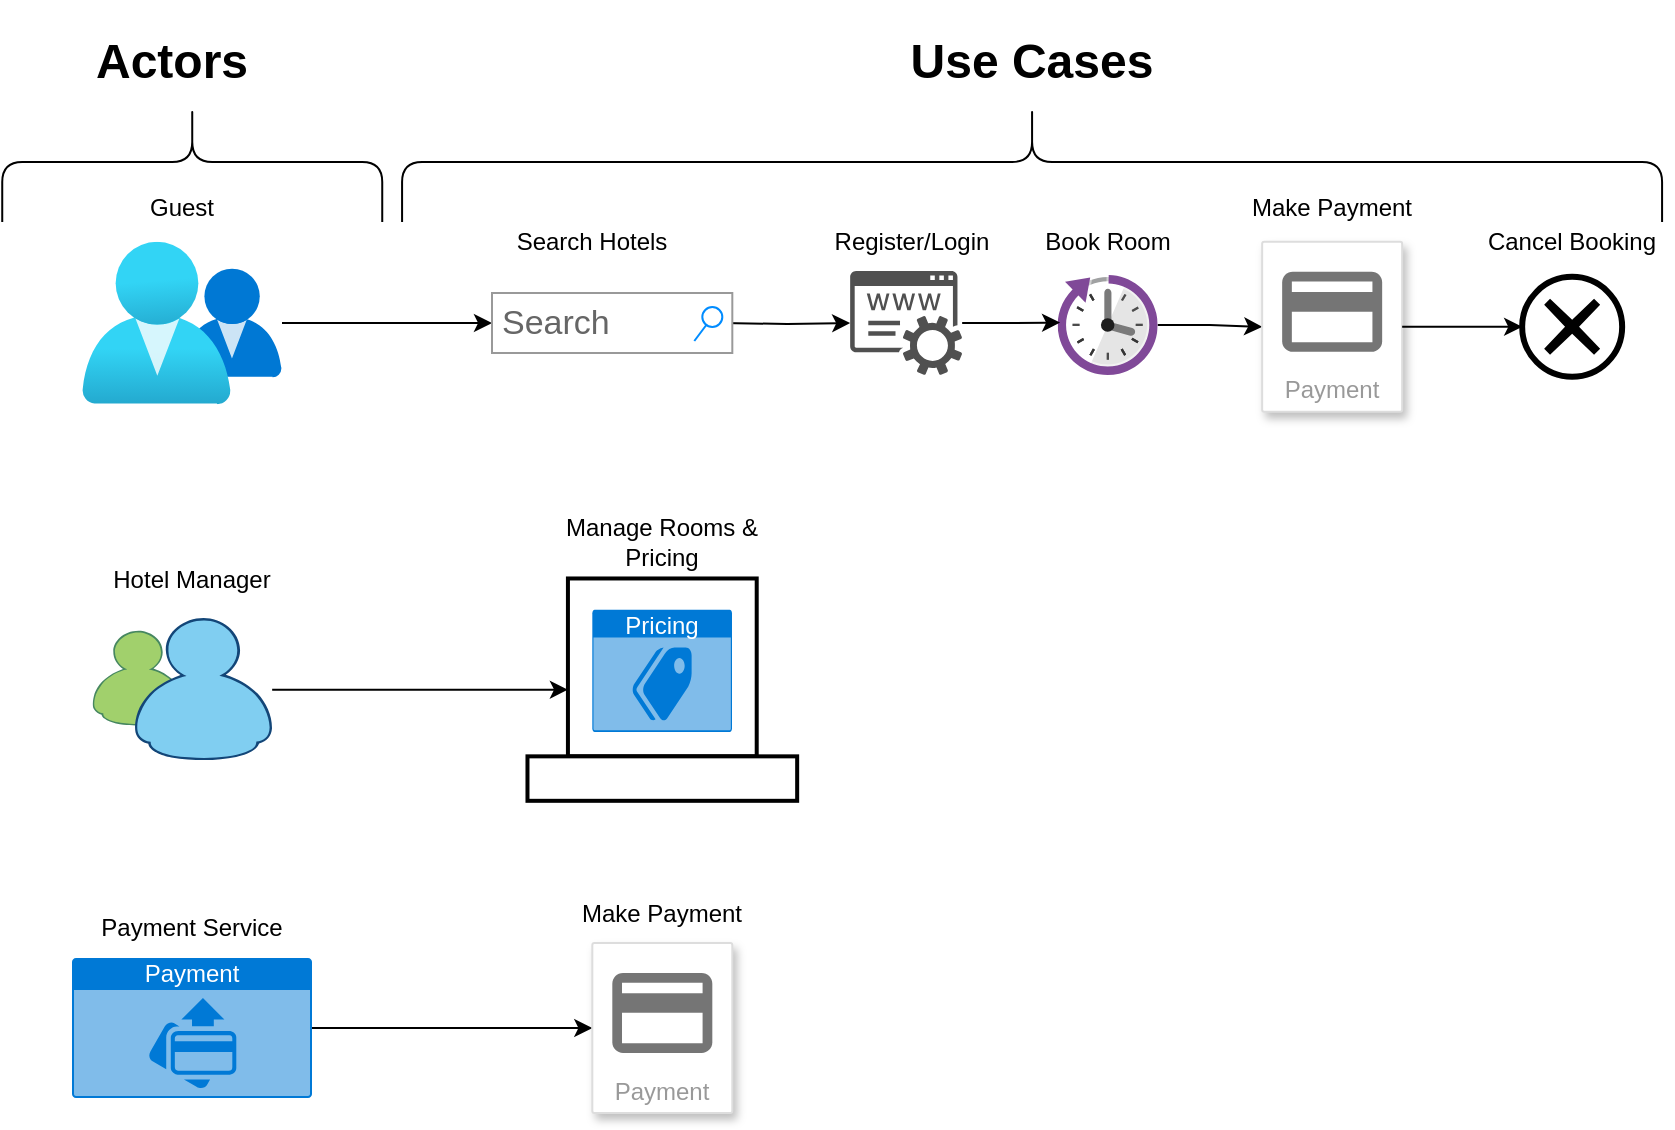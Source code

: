 <mxfile version="28.1.2">
  <diagram name="Page-1" id="c3PF-ROePS8t4eGIkP1m">
    <mxGraphModel dx="1042" dy="608" grid="1" gridSize="10" guides="1" tooltips="1" connect="1" arrows="1" fold="1" page="1" pageScale="1" pageWidth="850" pageHeight="1100" math="0" shadow="0">
      <root>
        <mxCell id="0" />
        <mxCell id="1" parent="0" />
        <mxCell id="6-wnImT8talGLnWaT-6m-7" style="edgeStyle=orthogonalEdgeStyle;rounded=0;orthogonalLoop=1;jettySize=auto;html=1;" edge="1" parent="1" source="DybJGX1wVXwipS3jiP1C-2" target="DybJGX1wVXwipS3jiP1C-6">
          <mxGeometry relative="1" as="geometry" />
        </mxCell>
        <mxCell id="DybJGX1wVXwipS3jiP1C-2" value="" style="image;aspect=fixed;html=1;points=[];align=center;fontSize=12;image=img/lib/azure2/management_governance/My_Customers.svg;fontFamily=Times New Roman;" parent="1" vertex="1">
          <mxGeometry x="45" y="144.93" width="100" height="81.15" as="geometry" />
        </mxCell>
        <mxCell id="DybJGX1wVXwipS3jiP1C-3" value="" style="dashed=0;outlineConnect=0;html=1;align=center;labelPosition=center;verticalLabelPosition=bottom;verticalAlign=top;shape=mxgraph.weblogos.messenger" parent="1" vertex="1">
          <mxGeometry x="50.08" y="333" width="90" height="71.65" as="geometry" />
        </mxCell>
        <mxCell id="6-wnImT8talGLnWaT-6m-25" style="edgeStyle=orthogonalEdgeStyle;rounded=0;orthogonalLoop=1;jettySize=auto;html=1;entryX=0;entryY=0.5;entryDx=0;entryDy=0;" edge="1" parent="1" source="DybJGX1wVXwipS3jiP1C-4" target="6-wnImT8talGLnWaT-6m-23">
          <mxGeometry relative="1" as="geometry" />
        </mxCell>
        <mxCell id="DybJGX1wVXwipS3jiP1C-4" value="Payment" style="html=1;whiteSpace=wrap;strokeColor=none;fillColor=#0079D6;labelPosition=center;verticalLabelPosition=middle;verticalAlign=top;align=center;fontSize=12;outlineConnect=0;spacingTop=-6;fontColor=#FFFFFF;sketch=0;shape=mxgraph.sitemap.payment;" parent="1" vertex="1">
          <mxGeometry x="40" y="503" width="120" height="70" as="geometry" />
        </mxCell>
        <mxCell id="6-wnImT8talGLnWaT-6m-8" style="edgeStyle=orthogonalEdgeStyle;rounded=0;orthogonalLoop=1;jettySize=auto;html=1;" edge="1" parent="1" target="DybJGX1wVXwipS3jiP1C-7">
          <mxGeometry relative="1" as="geometry">
            <mxPoint x="365.08" y="185.5" as="sourcePoint" />
          </mxGeometry>
        </mxCell>
        <mxCell id="DybJGX1wVXwipS3jiP1C-6" value="Search" style="strokeWidth=1;shadow=0;dashed=0;align=center;html=1;shape=mxgraph.mockup.forms.searchBox;strokeColor=#999999;mainText=;strokeColor2=#008cff;fontColor=#666666;fontSize=17;align=left;spacingLeft=3;whiteSpace=wrap;" parent="1" vertex="1">
          <mxGeometry x="250" y="170.5" width="120.16" height="30" as="geometry" />
        </mxCell>
        <mxCell id="DybJGX1wVXwipS3jiP1C-7" value="" style="sketch=0;pointerEvents=1;shadow=0;dashed=0;html=1;strokeColor=none;fillColor=#505050;labelPosition=center;verticalLabelPosition=bottom;verticalAlign=top;outlineConnect=0;align=center;shape=mxgraph.office.services.registrar_service;" parent="1" vertex="1">
          <mxGeometry x="429.08" y="159.5" width="56" height="52" as="geometry" />
        </mxCell>
        <mxCell id="6-wnImT8talGLnWaT-6m-15" style="edgeStyle=orthogonalEdgeStyle;rounded=0;orthogonalLoop=1;jettySize=auto;html=1;entryX=0;entryY=0.5;entryDx=0;entryDy=0;" edge="1" parent="1" source="6-wnImT8talGLnWaT-6m-1" target="6-wnImT8talGLnWaT-6m-2">
          <mxGeometry relative="1" as="geometry" />
        </mxCell>
        <mxCell id="6-wnImT8talGLnWaT-6m-1" value="" style="image;sketch=0;aspect=fixed;html=1;points=[];align=center;fontSize=12;image=img/lib/mscae/Reservations.svg;" vertex="1" parent="1">
          <mxGeometry x="532.84" y="161.5" width="50" height="50" as="geometry" />
        </mxCell>
        <mxCell id="6-wnImT8talGLnWaT-6m-2" value="Payment" style="fillColor=#ffffff;strokeColor=#dddddd;shadow=1;strokeWidth=1;rounded=1;absoluteArcSize=1;arcSize=2;labelPosition=center;verticalLabelPosition=middle;align=center;verticalAlign=bottom;spacingLeft=0;fontColor=#999999;fontSize=12;whiteSpace=wrap;spacingBottom=2;html=1;" vertex="1" parent="1">
          <mxGeometry x="635.08" y="144.93" width="70" height="85" as="geometry" />
        </mxCell>
        <mxCell id="6-wnImT8talGLnWaT-6m-3" value="" style="sketch=0;dashed=0;connectable=0;html=1;fillColor=#757575;strokeColor=none;shape=mxgraph.gcp2.payment;part=1;" vertex="1" parent="6-wnImT8talGLnWaT-6m-2">
          <mxGeometry x="0.5" width="50" height="40" relative="1" as="geometry">
            <mxPoint x="-25" y="15" as="offset" />
          </mxGeometry>
        </mxCell>
        <mxCell id="6-wnImT8talGLnWaT-6m-4" value="" style="points=[[0.145,0.145,0],[0.5,0,0],[0.855,0.145,0],[1,0.5,0],[0.855,0.855,0],[0.5,1,0],[0.145,0.855,0],[0,0.5,0]];shape=mxgraph.bpmn.event;html=1;verticalLabelPosition=bottom;labelBackgroundColor=#ffffff;verticalAlign=top;align=center;perimeter=ellipsePerimeter;outlineConnect=0;aspect=fixed;outline=end;symbol=cancel;" vertex="1" parent="1">
          <mxGeometry x="765.08" y="162.43" width="50" height="50" as="geometry" />
        </mxCell>
        <mxCell id="6-wnImT8talGLnWaT-6m-5" value="" style="verticalLabelPosition=bottom;html=1;verticalAlign=top;strokeWidth=2;shape=mxgraph.lean_mapping.control_center;" vertex="1" parent="1">
          <mxGeometry x="267.74" y="313.24" width="134.84" height="111.17" as="geometry" />
        </mxCell>
        <mxCell id="6-wnImT8talGLnWaT-6m-9" value="Guest" style="text;html=1;align=center;verticalAlign=middle;whiteSpace=wrap;rounded=0;" vertex="1" parent="1">
          <mxGeometry x="45.16" y="113" width="99.84" height="30" as="geometry" />
        </mxCell>
        <mxCell id="6-wnImT8talGLnWaT-6m-10" value="Search Hotels" style="text;html=1;align=center;verticalAlign=middle;whiteSpace=wrap;rounded=0;" vertex="1" parent="1">
          <mxGeometry x="250.0" y="129.5" width="99.84" height="30" as="geometry" />
        </mxCell>
        <mxCell id="6-wnImT8talGLnWaT-6m-11" value="Register/Login" style="text;html=1;align=center;verticalAlign=middle;whiteSpace=wrap;rounded=0;" vertex="1" parent="1">
          <mxGeometry x="410.16" y="129.5" width="99.84" height="30" as="geometry" />
        </mxCell>
        <mxCell id="6-wnImT8talGLnWaT-6m-12" style="edgeStyle=orthogonalEdgeStyle;rounded=0;orthogonalLoop=1;jettySize=auto;html=1;entryX=0.024;entryY=0.476;entryDx=0;entryDy=0;entryPerimeter=0;" edge="1" parent="1" source="DybJGX1wVXwipS3jiP1C-7" target="6-wnImT8talGLnWaT-6m-1">
          <mxGeometry relative="1" as="geometry" />
        </mxCell>
        <mxCell id="6-wnImT8talGLnWaT-6m-13" value="Book Room" style="text;html=1;align=center;verticalAlign=middle;whiteSpace=wrap;rounded=0;" vertex="1" parent="1">
          <mxGeometry x="507.92" y="129.5" width="99.84" height="30" as="geometry" />
        </mxCell>
        <mxCell id="6-wnImT8talGLnWaT-6m-14" value="Make Payment" style="text;html=1;align=center;verticalAlign=middle;whiteSpace=wrap;rounded=0;" vertex="1" parent="1">
          <mxGeometry x="620.16" y="113" width="99.84" height="30" as="geometry" />
        </mxCell>
        <mxCell id="6-wnImT8talGLnWaT-6m-16" value="Cancel Booking" style="text;html=1;align=center;verticalAlign=middle;whiteSpace=wrap;rounded=0;" vertex="1" parent="1">
          <mxGeometry x="740.16" y="129.5" width="99.84" height="30" as="geometry" />
        </mxCell>
        <mxCell id="6-wnImT8talGLnWaT-6m-17" style="edgeStyle=orthogonalEdgeStyle;rounded=0;orthogonalLoop=1;jettySize=auto;html=1;entryX=0;entryY=0.5;entryDx=0;entryDy=0;entryPerimeter=0;" edge="1" parent="1" source="6-wnImT8talGLnWaT-6m-2" target="6-wnImT8talGLnWaT-6m-4">
          <mxGeometry relative="1" as="geometry" />
        </mxCell>
        <mxCell id="6-wnImT8talGLnWaT-6m-18" value="Hotel Manager " style="text;html=1;align=center;verticalAlign=middle;whiteSpace=wrap;rounded=0;" vertex="1" parent="1">
          <mxGeometry x="50.08" y="298.83" width="99.84" height="30" as="geometry" />
        </mxCell>
        <mxCell id="6-wnImT8talGLnWaT-6m-20" style="edgeStyle=orthogonalEdgeStyle;rounded=0;orthogonalLoop=1;jettySize=auto;html=1;entryX=0.15;entryY=0.5;entryDx=0;entryDy=0;entryPerimeter=0;" edge="1" parent="1" source="DybJGX1wVXwipS3jiP1C-3" target="6-wnImT8talGLnWaT-6m-5">
          <mxGeometry relative="1" as="geometry" />
        </mxCell>
        <mxCell id="6-wnImT8talGLnWaT-6m-21" value="Manage Rooms &amp;amp; Pricing " style="text;html=1;align=center;verticalAlign=middle;whiteSpace=wrap;rounded=0;" vertex="1" parent="1">
          <mxGeometry x="285.24" y="280" width="99.84" height="30" as="geometry" />
        </mxCell>
        <mxCell id="6-wnImT8talGLnWaT-6m-22" value="Payment Service" style="text;html=1;align=center;verticalAlign=middle;whiteSpace=wrap;rounded=0;" vertex="1" parent="1">
          <mxGeometry x="50.08" y="473" width="99.84" height="30" as="geometry" />
        </mxCell>
        <mxCell id="6-wnImT8talGLnWaT-6m-23" value="Payment" style="fillColor=#ffffff;strokeColor=#dddddd;shadow=1;strokeWidth=1;rounded=1;absoluteArcSize=1;arcSize=2;labelPosition=center;verticalLabelPosition=middle;align=center;verticalAlign=bottom;spacingLeft=0;fontColor=#999999;fontSize=12;whiteSpace=wrap;spacingBottom=2;html=1;" vertex="1" parent="1">
          <mxGeometry x="300.16" y="495.5" width="70" height="85" as="geometry" />
        </mxCell>
        <mxCell id="6-wnImT8talGLnWaT-6m-24" value="" style="sketch=0;dashed=0;connectable=0;html=1;fillColor=#757575;strokeColor=none;shape=mxgraph.gcp2.payment;part=1;" vertex="1" parent="6-wnImT8talGLnWaT-6m-23">
          <mxGeometry x="0.5" width="50" height="40" relative="1" as="geometry">
            <mxPoint x="-25" y="15" as="offset" />
          </mxGeometry>
        </mxCell>
        <mxCell id="6-wnImT8talGLnWaT-6m-26" value="Make Payment" style="text;html=1;align=center;verticalAlign=middle;whiteSpace=wrap;rounded=0;" vertex="1" parent="1">
          <mxGeometry x="285.24" y="465.5" width="99.84" height="30" as="geometry" />
        </mxCell>
        <mxCell id="6-wnImT8talGLnWaT-6m-27" value="&lt;h1&gt;Actors&lt;/h1&gt;" style="text;html=1;align=center;verticalAlign=middle;whiteSpace=wrap;rounded=0;" vertex="1" parent="1">
          <mxGeometry x="40.24" y="40" width="99.84" height="30" as="geometry" />
        </mxCell>
        <mxCell id="6-wnImT8talGLnWaT-6m-28" value="" style="shape=curlyBracket;whiteSpace=wrap;html=1;rounded=1;flipH=1;labelPosition=right;verticalLabelPosition=middle;align=left;verticalAlign=middle;rotation=-90;" vertex="1" parent="1">
          <mxGeometry x="70.12" y="10" width="60" height="190" as="geometry" />
        </mxCell>
        <mxCell id="6-wnImT8talGLnWaT-6m-29" value="" style="shape=curlyBracket;whiteSpace=wrap;html=1;rounded=1;flipH=1;labelPosition=right;verticalLabelPosition=middle;align=left;verticalAlign=middle;rotation=-90;" vertex="1" parent="1">
          <mxGeometry x="490.04" y="-210" width="60" height="630" as="geometry" />
        </mxCell>
        <mxCell id="6-wnImT8talGLnWaT-6m-30" value="&lt;h1&gt;Use Cases&lt;/h1&gt;" style="text;html=1;align=center;verticalAlign=middle;whiteSpace=wrap;rounded=0;" vertex="1" parent="1">
          <mxGeometry x="450.06" y="40" width="139.96" height="30" as="geometry" />
        </mxCell>
        <mxCell id="6-wnImT8talGLnWaT-6m-32" value="Pricing" style="html=1;whiteSpace=wrap;strokeColor=none;fillColor=#0079D6;labelPosition=center;verticalLabelPosition=middle;verticalAlign=top;align=center;fontSize=12;outlineConnect=0;spacingTop=-6;fontColor=#FFFFFF;sketch=0;shape=mxgraph.sitemap.pricing;" vertex="1" parent="1">
          <mxGeometry x="300.16" y="328.83" width="69.84" height="61.17" as="geometry" />
        </mxCell>
      </root>
    </mxGraphModel>
  </diagram>
</mxfile>
